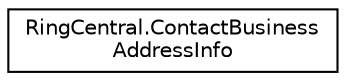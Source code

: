 digraph "Graphical Class Hierarchy"
{
 // LATEX_PDF_SIZE
  edge [fontname="Helvetica",fontsize="10",labelfontname="Helvetica",labelfontsize="10"];
  node [fontname="Helvetica",fontsize="10",shape=record];
  rankdir="LR";
  Node0 [label="RingCentral.ContactBusiness\lAddressInfo",height=0.2,width=0.4,color="black", fillcolor="white", style="filled",URL="$classRingCentral_1_1ContactBusinessAddressInfo.html",tooltip="User's business address. The default is Company (Auto-Receptionist) settings"];
}
